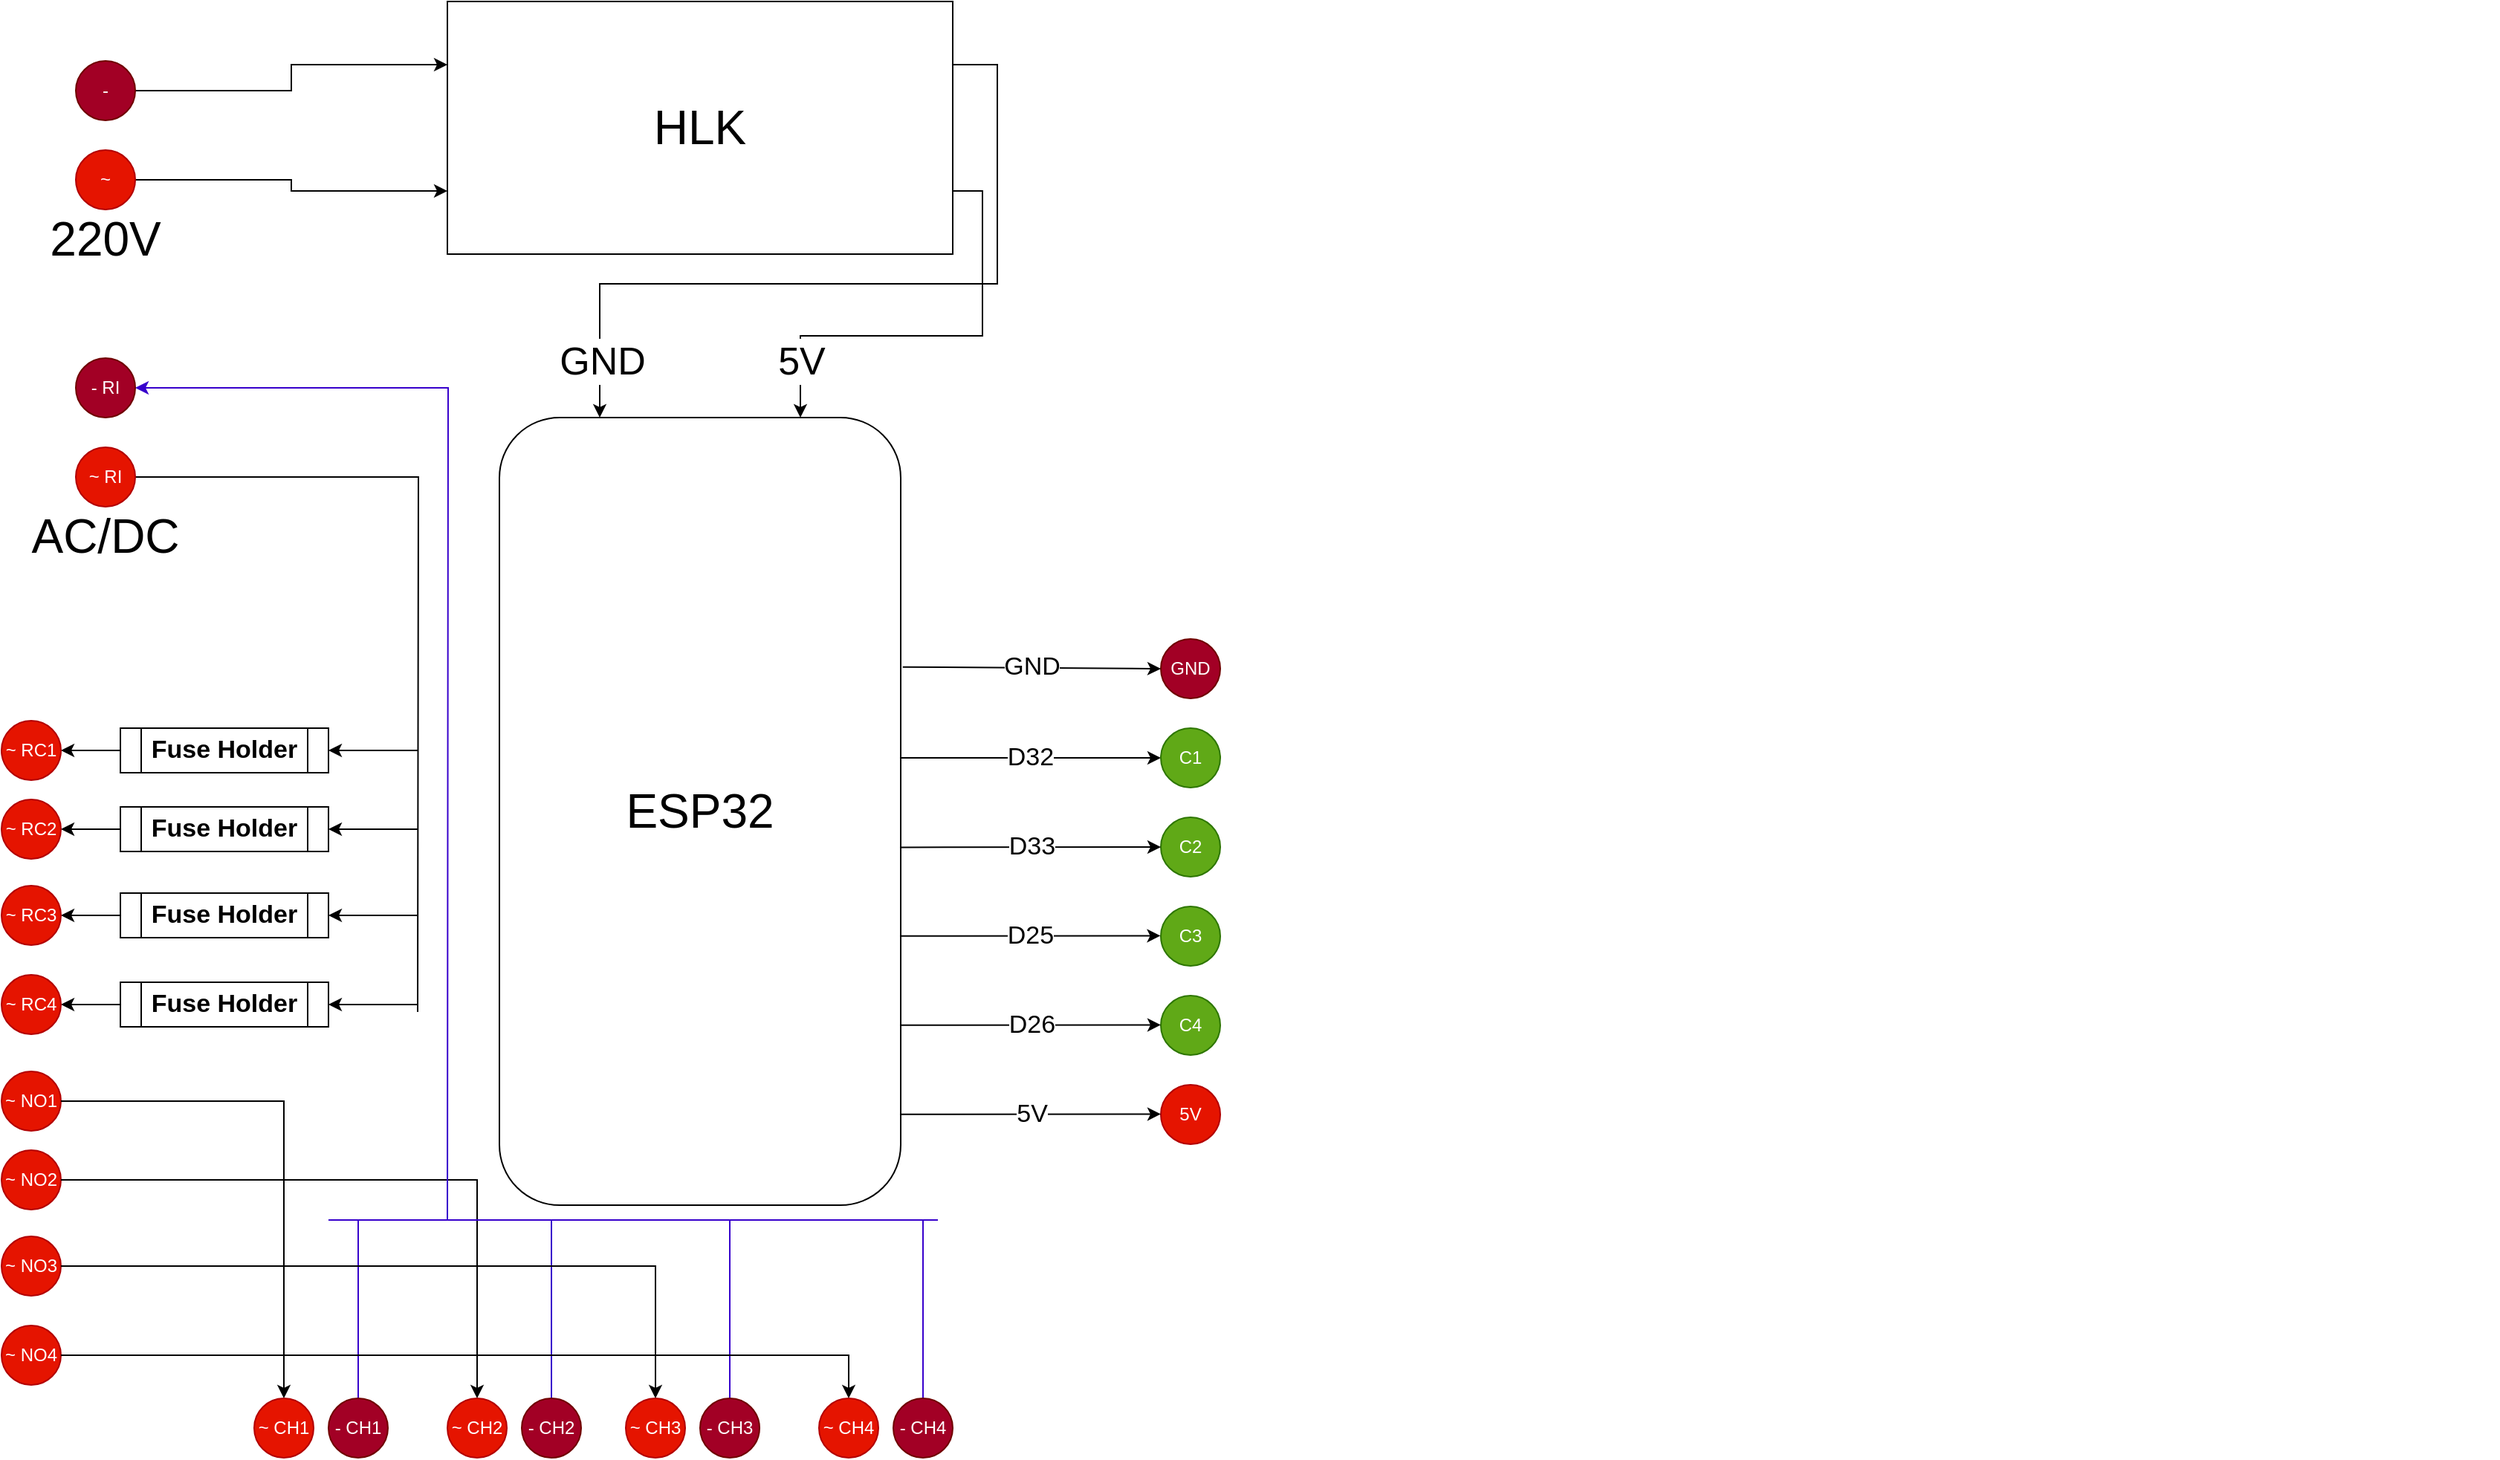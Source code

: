 <mxfile version="14.5.8" type="browser"><diagram id="CR8zGqUts7kMlNtFY5O4" name="Page-1"><mxGraphModel dx="1955" dy="1315" grid="1" gridSize="10" guides="1" tooltips="1" connect="1" arrows="1" fold="1" page="1" pageScale="1" pageWidth="1920" pageHeight="1200" math="0" shadow="0"><root><mxCell id="0"/><mxCell id="1" parent="0"/><mxCell id="PkpOPwhTSosnqQopeR9v-12" value="D32" style="edgeStyle=orthogonalEdgeStyle;rounded=0;orthogonalLoop=1;jettySize=auto;html=1;entryX=0;entryY=0.5;entryDx=0;entryDy=0;fontSize=17;" edge="1" parent="1" target="Ugo03d8oLMbsBbboMRPL-21"><mxGeometry relative="1" as="geometry"><mxPoint x="625" y="529.029" as="sourcePoint"/><Array as="points"><mxPoint x="670" y="529"/><mxPoint x="670" y="529"/></Array></mxGeometry></mxCell><mxCell id="Ugo03d8oLMbsBbboMRPL-1" value="&lt;font style=&quot;font-size: 32px&quot;&gt;ESP32&lt;/font&gt;" style="rounded=1;whiteSpace=wrap;html=1;" parent="1" vertex="1"><mxGeometry x="355" y="300" width="270" height="530" as="geometry"/></mxCell><mxCell id="Ugo03d8oLMbsBbboMRPL-6" style="edgeStyle=orthogonalEdgeStyle;rounded=0;orthogonalLoop=1;jettySize=auto;html=1;entryX=0;entryY=0.25;entryDx=0;entryDy=0;" parent="1" source="Ugo03d8oLMbsBbboMRPL-2" target="Ugo03d8oLMbsBbboMRPL-4" edge="1"><mxGeometry relative="1" as="geometry"/></mxCell><mxCell id="Ugo03d8oLMbsBbboMRPL-2" value="-" style="ellipse;whiteSpace=wrap;html=1;aspect=fixed;fillColor=#a20025;strokeColor=#6F0000;fontColor=#ffffff;" parent="1" vertex="1"><mxGeometry x="70" y="60" width="40" height="40" as="geometry"/></mxCell><mxCell id="Ugo03d8oLMbsBbboMRPL-7" style="edgeStyle=orthogonalEdgeStyle;rounded=0;orthogonalLoop=1;jettySize=auto;html=1;entryX=0;entryY=0.75;entryDx=0;entryDy=0;" parent="1" source="Ugo03d8oLMbsBbboMRPL-3" target="Ugo03d8oLMbsBbboMRPL-4" edge="1"><mxGeometry relative="1" as="geometry"/></mxCell><mxCell id="Ugo03d8oLMbsBbboMRPL-3" value="~" style="ellipse;whiteSpace=wrap;html=1;aspect=fixed;fillColor=#e51400;strokeColor=#B20000;fontColor=#ffffff;" parent="1" vertex="1"><mxGeometry x="70" y="120" width="40" height="40" as="geometry"/></mxCell><mxCell id="Ugo03d8oLMbsBbboMRPL-11" style="edgeStyle=orthogonalEdgeStyle;rounded=0;orthogonalLoop=1;jettySize=auto;html=1;exitX=1;exitY=0.25;exitDx=0;exitDy=0;entryX=0.25;entryY=0;entryDx=0;entryDy=0;" parent="1" source="Ugo03d8oLMbsBbboMRPL-4" target="Ugo03d8oLMbsBbboMRPL-1" edge="1"><mxGeometry relative="1" as="geometry"><mxPoint x="490" y="230" as="targetPoint"/><Array as="points"><mxPoint x="690" y="62"/><mxPoint x="690" y="210"/><mxPoint x="423" y="210"/></Array></mxGeometry></mxCell><mxCell id="Ugo03d8oLMbsBbboMRPL-13" value="GND" style="edgeLabel;html=1;align=center;verticalAlign=middle;resizable=0;points=[];fontSize=26;" parent="Ugo03d8oLMbsBbboMRPL-11" vertex="1" connectable="0"><mxGeometry x="0.858" y="1" relative="1" as="geometry"><mxPoint as="offset"/></mxGeometry></mxCell><mxCell id="Ugo03d8oLMbsBbboMRPL-12" style="edgeStyle=orthogonalEdgeStyle;rounded=0;orthogonalLoop=1;jettySize=auto;html=1;exitX=1;exitY=0.75;exitDx=0;exitDy=0;entryX=0.75;entryY=0;entryDx=0;entryDy=0;" parent="1" source="Ugo03d8oLMbsBbboMRPL-4" target="Ugo03d8oLMbsBbboMRPL-1" edge="1"><mxGeometry relative="1" as="geometry"><Array as="points"><mxPoint x="680" y="148"/><mxPoint x="680" y="245"/><mxPoint x="557" y="245"/></Array></mxGeometry></mxCell><mxCell id="Ugo03d8oLMbsBbboMRPL-14" value="&lt;font style=&quot;font-size: 26px&quot;&gt;5V&lt;/font&gt;" style="edgeLabel;html=1;align=center;verticalAlign=middle;resizable=0;points=[];" parent="Ugo03d8oLMbsBbboMRPL-12" vertex="1" connectable="0"><mxGeometry x="0.743" relative="1" as="geometry"><mxPoint as="offset"/></mxGeometry></mxCell><mxCell id="Ugo03d8oLMbsBbboMRPL-4" value="&lt;font style=&quot;font-size: 32px&quot;&gt;HLK&lt;/font&gt;" style="rounded=0;whiteSpace=wrap;html=1;" parent="1" vertex="1"><mxGeometry x="320" y="20" width="340" height="170" as="geometry"/></mxCell><mxCell id="Ugo03d8oLMbsBbboMRPL-5" value="&lt;font style=&quot;font-size: 32px&quot;&gt;220V&lt;/font&gt;" style="text;html=1;strokeColor=none;fillColor=none;align=center;verticalAlign=middle;whiteSpace=wrap;rounded=0;" parent="1" vertex="1"><mxGeometry x="70" y="170" width="40" height="20" as="geometry"/></mxCell><mxCell id="Ugo03d8oLMbsBbboMRPL-15" value="5V" style="ellipse;whiteSpace=wrap;html=1;aspect=fixed;fillColor=#e51400;strokeColor=#B20000;fontColor=#ffffff;" parent="1" vertex="1"><mxGeometry x="800" y="749" width="40" height="40" as="geometry"/></mxCell><mxCell id="Ugo03d8oLMbsBbboMRPL-16" value="GND" style="ellipse;whiteSpace=wrap;html=1;aspect=fixed;fillColor=#a20025;strokeColor=#6F0000;fontColor=#ffffff;" parent="1" vertex="1"><mxGeometry x="800" y="449" width="40" height="40" as="geometry"/></mxCell><mxCell id="Ugo03d8oLMbsBbboMRPL-17" value="C4" style="ellipse;whiteSpace=wrap;html=1;aspect=fixed;fillColor=#60a917;strokeColor=#2D7600;fontColor=#ffffff;" parent="1" vertex="1"><mxGeometry x="800" y="689" width="40" height="40" as="geometry"/></mxCell><mxCell id="Ugo03d8oLMbsBbboMRPL-18" value="C3" style="ellipse;whiteSpace=wrap;html=1;aspect=fixed;fillColor=#60a917;strokeColor=#2D7600;fontColor=#ffffff;" parent="1" vertex="1"><mxGeometry x="800" y="629" width="40" height="40" as="geometry"/></mxCell><mxCell id="Ugo03d8oLMbsBbboMRPL-19" value="C2" style="ellipse;whiteSpace=wrap;html=1;aspect=fixed;fillColor=#60a917;strokeColor=#2D7600;fontColor=#ffffff;" parent="1" vertex="1"><mxGeometry x="800" y="569" width="40" height="40" as="geometry"/></mxCell><mxCell id="Ugo03d8oLMbsBbboMRPL-21" value="C1" style="ellipse;whiteSpace=wrap;html=1;aspect=fixed;fillColor=#60a917;strokeColor=#2D7600;fontColor=#ffffff;" parent="1" vertex="1"><mxGeometry x="800" y="509" width="40" height="40" as="geometry"/></mxCell><mxCell id="PkpOPwhTSosnqQopeR9v-21" style="edgeStyle=orthogonalEdgeStyle;rounded=0;orthogonalLoop=1;jettySize=auto;html=1;fontSize=17;startArrow=classic;startFill=1;endArrow=none;endFill=0;" edge="1" parent="1" source="PkpOPwhTSosnqQopeR9v-9"><mxGeometry relative="1" as="geometry"><mxPoint x="300" y="524" as="targetPoint"/></mxGeometry></mxCell><mxCell id="PkpOPwhTSosnqQopeR9v-9" value="&lt;font style=&quot;font-size: 17px;&quot;&gt;Fuse Holder&lt;/font&gt;" style="shape=process;whiteSpace=wrap;html=1;backgroundOutline=1;fontSize=17;verticalAlign=middle;fontStyle=1" vertex="1" parent="1"><mxGeometry x="100" y="509" width="140" height="30" as="geometry"/></mxCell><mxCell id="PkpOPwhTSosnqQopeR9v-11" value="GND" style="endArrow=classic;html=1;fontSize=17;exitX=1.005;exitY=0.394;exitDx=0;exitDy=0;exitPerimeter=0;entryX=0;entryY=0.5;entryDx=0;entryDy=0;" edge="1" parent="1" target="Ugo03d8oLMbsBbboMRPL-16"><mxGeometry width="50" height="50" relative="1" as="geometry"><mxPoint x="626.35" y="467.82" as="sourcePoint"/><mxPoint x="750" y="409" as="targetPoint"/></mxGeometry></mxCell><mxCell id="PkpOPwhTSosnqQopeR9v-13" value="D33" style="endArrow=classic;html=1;fontSize=17;exitX=1.012;exitY=0.623;exitDx=0;exitDy=0;exitPerimeter=0;entryX=0;entryY=0.5;entryDx=0;entryDy=0;" edge="1" parent="1" target="Ugo03d8oLMbsBbboMRPL-19"><mxGeometry width="50" height="50" relative="1" as="geometry"><mxPoint x="625.24" y="589.19" as="sourcePoint"/><mxPoint x="797" y="588.71" as="targetPoint"/></mxGeometry></mxCell><mxCell id="PkpOPwhTSosnqQopeR9v-14" value="D25" style="endArrow=classic;html=1;fontSize=17;exitX=1.012;exitY=0.623;exitDx=0;exitDy=0;exitPerimeter=0;entryX=0;entryY=0.5;entryDx=0;entryDy=0;" edge="1" parent="1"><mxGeometry width="50" height="50" relative="1" as="geometry"><mxPoint x="625" y="648.9" as="sourcePoint"/><mxPoint x="799.76" y="648.71" as="targetPoint"/></mxGeometry></mxCell><mxCell id="PkpOPwhTSosnqQopeR9v-15" value="D26" style="endArrow=classic;html=1;fontSize=17;exitX=1.012;exitY=0.623;exitDx=0;exitDy=0;exitPerimeter=0;entryX=0;entryY=0.5;entryDx=0;entryDy=0;" edge="1" parent="1"><mxGeometry width="50" height="50" relative="1" as="geometry"><mxPoint x="625.24" y="708.9" as="sourcePoint"/><mxPoint x="800" y="708.71" as="targetPoint"/></mxGeometry></mxCell><mxCell id="PkpOPwhTSosnqQopeR9v-16" value="5V" style="endArrow=classic;html=1;fontSize=17;exitX=1.012;exitY=0.623;exitDx=0;exitDy=0;exitPerimeter=0;entryX=0;entryY=0.5;entryDx=0;entryDy=0;" edge="1" parent="1"><mxGeometry width="50" height="50" relative="1" as="geometry"><mxPoint x="625.24" y="768.9" as="sourcePoint"/><mxPoint x="800" y="768.71" as="targetPoint"/></mxGeometry></mxCell><mxCell id="PkpOPwhTSosnqQopeR9v-22" style="edgeStyle=orthogonalEdgeStyle;rounded=0;orthogonalLoop=1;jettySize=auto;html=1;fontSize=17;endArrow=none;endFill=0;startArrow=classic;startFill=1;" edge="1" parent="1" source="PkpOPwhTSosnqQopeR9v-17"><mxGeometry relative="1" as="geometry"><mxPoint x="300" y="577" as="targetPoint"/></mxGeometry></mxCell><mxCell id="PkpOPwhTSosnqQopeR9v-17" value="&lt;font style=&quot;font-size: 17px;&quot;&gt;Fuse Holder&lt;/font&gt;" style="shape=process;whiteSpace=wrap;html=1;backgroundOutline=1;fontSize=17;verticalAlign=middle;fontStyle=1" vertex="1" parent="1"><mxGeometry x="100" y="562" width="140" height="30" as="geometry"/></mxCell><mxCell id="PkpOPwhTSosnqQopeR9v-23" style="edgeStyle=orthogonalEdgeStyle;rounded=0;orthogonalLoop=1;jettySize=auto;html=1;fontSize=17;endArrow=none;endFill=0;startArrow=classic;startFill=1;" edge="1" parent="1" source="PkpOPwhTSosnqQopeR9v-18"><mxGeometry relative="1" as="geometry"><mxPoint x="300" y="635" as="targetPoint"/></mxGeometry></mxCell><mxCell id="PkpOPwhTSosnqQopeR9v-18" value="&lt;font style=&quot;font-size: 17px;&quot;&gt;Fuse Holder&lt;/font&gt;" style="shape=process;whiteSpace=wrap;html=1;backgroundOutline=1;fontSize=17;verticalAlign=middle;fontStyle=1" vertex="1" parent="1"><mxGeometry x="100" y="620" width="140" height="30" as="geometry"/></mxCell><mxCell id="PkpOPwhTSosnqQopeR9v-24" style="edgeStyle=orthogonalEdgeStyle;rounded=0;orthogonalLoop=1;jettySize=auto;html=1;fontSize=17;endArrow=none;endFill=0;startArrow=classic;startFill=1;" edge="1" parent="1" source="PkpOPwhTSosnqQopeR9v-19"><mxGeometry relative="1" as="geometry"><mxPoint x="300" y="695" as="targetPoint"/></mxGeometry></mxCell><mxCell id="PkpOPwhTSosnqQopeR9v-19" value="&lt;font style=&quot;font-size: 17px;&quot;&gt;Fuse Holder&lt;/font&gt;" style="shape=process;whiteSpace=wrap;html=1;backgroundOutline=1;fontSize=17;verticalAlign=middle;fontStyle=1" vertex="1" parent="1"><mxGeometry x="100" y="680" width="140" height="30" as="geometry"/></mxCell><mxCell id="PkpOPwhTSosnqQopeR9v-30" style="edgeStyle=orthogonalEdgeStyle;rounded=0;orthogonalLoop=1;jettySize=auto;html=1;startArrow=classic;startFill=1;endArrow=none;endFill=0;fontSize=17;" edge="1" parent="1" source="PkpOPwhTSosnqQopeR9v-25" target="PkpOPwhTSosnqQopeR9v-9"><mxGeometry relative="1" as="geometry"/></mxCell><mxCell id="PkpOPwhTSosnqQopeR9v-25" value="~ RC1" style="ellipse;whiteSpace=wrap;html=1;aspect=fixed;fillColor=#e51400;strokeColor=#B20000;fontColor=#ffffff;" vertex="1" parent="1"><mxGeometry x="20" y="504" width="40" height="40" as="geometry"/></mxCell><mxCell id="PkpOPwhTSosnqQopeR9v-31" style="edgeStyle=orthogonalEdgeStyle;rounded=0;orthogonalLoop=1;jettySize=auto;html=1;entryX=0;entryY=0.5;entryDx=0;entryDy=0;startArrow=classic;startFill=1;endArrow=none;endFill=0;fontSize=17;" edge="1" parent="1" source="PkpOPwhTSosnqQopeR9v-26" target="PkpOPwhTSosnqQopeR9v-17"><mxGeometry relative="1" as="geometry"/></mxCell><mxCell id="PkpOPwhTSosnqQopeR9v-26" value="~ RC2" style="ellipse;whiteSpace=wrap;html=1;aspect=fixed;fillColor=#e51400;strokeColor=#B20000;fontColor=#ffffff;" vertex="1" parent="1"><mxGeometry x="20" y="557" width="40" height="40" as="geometry"/></mxCell><mxCell id="PkpOPwhTSosnqQopeR9v-32" style="edgeStyle=orthogonalEdgeStyle;rounded=0;orthogonalLoop=1;jettySize=auto;html=1;entryX=0;entryY=0.5;entryDx=0;entryDy=0;startArrow=classic;startFill=1;endArrow=none;endFill=0;fontSize=17;" edge="1" parent="1" source="PkpOPwhTSosnqQopeR9v-27" target="PkpOPwhTSosnqQopeR9v-18"><mxGeometry relative="1" as="geometry"/></mxCell><mxCell id="PkpOPwhTSosnqQopeR9v-27" value="~ RC3" style="ellipse;whiteSpace=wrap;html=1;aspect=fixed;fillColor=#e51400;strokeColor=#B20000;fontColor=#ffffff;" vertex="1" parent="1"><mxGeometry x="20" y="615" width="40" height="40" as="geometry"/></mxCell><mxCell id="PkpOPwhTSosnqQopeR9v-33" style="edgeStyle=orthogonalEdgeStyle;rounded=0;orthogonalLoop=1;jettySize=auto;html=1;entryX=0;entryY=0.5;entryDx=0;entryDy=0;startArrow=classic;startFill=1;endArrow=none;endFill=0;fontSize=17;" edge="1" parent="1" source="PkpOPwhTSosnqQopeR9v-28" target="PkpOPwhTSosnqQopeR9v-19"><mxGeometry relative="1" as="geometry"/></mxCell><mxCell id="PkpOPwhTSosnqQopeR9v-28" value="~ RC4" style="ellipse;whiteSpace=wrap;html=1;aspect=fixed;fillColor=#e51400;strokeColor=#B20000;fontColor=#ffffff;" vertex="1" parent="1"><mxGeometry x="20" y="675" width="40" height="40" as="geometry"/></mxCell><mxCell id="PkpOPwhTSosnqQopeR9v-39" value="~ NO1" style="ellipse;whiteSpace=wrap;html=1;aspect=fixed;fillColor=#e51400;strokeColor=#B20000;fontColor=#ffffff;" vertex="1" parent="1"><mxGeometry x="20" y="740" width="40" height="40" as="geometry"/></mxCell><mxCell id="PkpOPwhTSosnqQopeR9v-41" value="~ NO2" style="ellipse;whiteSpace=wrap;html=1;aspect=fixed;fillColor=#e51400;strokeColor=#B20000;fontColor=#ffffff;" vertex="1" parent="1"><mxGeometry x="20" y="793" width="40" height="40" as="geometry"/></mxCell><mxCell id="PkpOPwhTSosnqQopeR9v-43" value="~ NO3" style="ellipse;whiteSpace=wrap;html=1;aspect=fixed;fillColor=#e51400;strokeColor=#B20000;fontColor=#ffffff;" vertex="1" parent="1"><mxGeometry x="20" y="851" width="40" height="40" as="geometry"/></mxCell><mxCell id="PkpOPwhTSosnqQopeR9v-45" value="~ NO4" style="ellipse;whiteSpace=wrap;html=1;aspect=fixed;fillColor=#e51400;strokeColor=#B20000;fontColor=#ffffff;" vertex="1" parent="1"><mxGeometry x="20" y="911" width="40" height="40" as="geometry"/></mxCell><mxCell id="PkpOPwhTSosnqQopeR9v-55" style="edgeStyle=orthogonalEdgeStyle;rounded=0;orthogonalLoop=1;jettySize=auto;html=1;entryX=1;entryY=0.5;entryDx=0;entryDy=0;startArrow=classic;startFill=1;endArrow=none;endFill=0;fontSize=17;" edge="1" parent="1" source="PkpOPwhTSosnqQopeR9v-46" target="PkpOPwhTSosnqQopeR9v-39"><mxGeometry relative="1" as="geometry"><Array as="points"><mxPoint x="210" y="760"/></Array></mxGeometry></mxCell><mxCell id="PkpOPwhTSosnqQopeR9v-46" value="~ CH1" style="ellipse;whiteSpace=wrap;html=1;aspect=fixed;fillColor=#e51400;strokeColor=#B20000;fontColor=#ffffff;" vertex="1" parent="1"><mxGeometry x="190" y="960" width="40" height="40" as="geometry"/></mxCell><mxCell id="PkpOPwhTSosnqQopeR9v-70" style="edgeStyle=orthogonalEdgeStyle;rounded=0;orthogonalLoop=1;jettySize=auto;html=1;exitX=0.5;exitY=0;exitDx=0;exitDy=0;startArrow=none;startFill=0;endArrow=none;endFill=0;fontSize=17;fillColor=#6a00ff;strokeColor=#3700CC;" edge="1" parent="1" source="PkpOPwhTSosnqQopeR9v-47"><mxGeometry relative="1" as="geometry"><mxPoint x="260" y="840" as="targetPoint"/></mxGeometry></mxCell><mxCell id="PkpOPwhTSosnqQopeR9v-47" value="- CH1" style="ellipse;whiteSpace=wrap;html=1;aspect=fixed;fillColor=#a20025;strokeColor=#6F0000;fontColor=#ffffff;" vertex="1" parent="1"><mxGeometry x="240" y="960" width="40" height="40" as="geometry"/></mxCell><mxCell id="PkpOPwhTSosnqQopeR9v-57" style="edgeStyle=orthogonalEdgeStyle;rounded=0;orthogonalLoop=1;jettySize=auto;html=1;entryX=1;entryY=0.5;entryDx=0;entryDy=0;startArrow=classic;startFill=1;endArrow=none;endFill=0;fontSize=17;" edge="1" parent="1" source="PkpOPwhTSosnqQopeR9v-48" target="PkpOPwhTSosnqQopeR9v-41"><mxGeometry relative="1" as="geometry"><Array as="points"><mxPoint x="340" y="813"/></Array></mxGeometry></mxCell><mxCell id="PkpOPwhTSosnqQopeR9v-48" value="~ CH2" style="ellipse;whiteSpace=wrap;html=1;aspect=fixed;fillColor=#e51400;strokeColor=#B20000;fontColor=#ffffff;" vertex="1" parent="1"><mxGeometry x="320" y="960" width="40" height="40" as="geometry"/></mxCell><mxCell id="PkpOPwhTSosnqQopeR9v-71" style="edgeStyle=orthogonalEdgeStyle;rounded=0;orthogonalLoop=1;jettySize=auto;html=1;startArrow=none;startFill=0;endArrow=none;endFill=0;fontSize=17;fillColor=#6a00ff;strokeColor=#3700CC;" edge="1" parent="1" source="PkpOPwhTSosnqQopeR9v-49"><mxGeometry relative="1" as="geometry"><mxPoint x="390" y="840" as="targetPoint"/></mxGeometry></mxCell><mxCell id="PkpOPwhTSosnqQopeR9v-49" value="- CH2" style="ellipse;whiteSpace=wrap;html=1;aspect=fixed;fillColor=#a20025;strokeColor=#6F0000;fontColor=#ffffff;" vertex="1" parent="1"><mxGeometry x="370" y="960" width="40" height="40" as="geometry"/></mxCell><mxCell id="PkpOPwhTSosnqQopeR9v-58" style="edgeStyle=orthogonalEdgeStyle;rounded=0;orthogonalLoop=1;jettySize=auto;html=1;entryX=1;entryY=0.5;entryDx=0;entryDy=0;startArrow=classic;startFill=1;endArrow=none;endFill=0;fontSize=17;" edge="1" parent="1" source="PkpOPwhTSosnqQopeR9v-50" target="PkpOPwhTSosnqQopeR9v-43"><mxGeometry relative="1" as="geometry"><Array as="points"><mxPoint x="460" y="871"/></Array></mxGeometry></mxCell><mxCell id="PkpOPwhTSosnqQopeR9v-50" value="~ CH3" style="ellipse;whiteSpace=wrap;html=1;aspect=fixed;fillColor=#e51400;strokeColor=#B20000;fontColor=#ffffff;" vertex="1" parent="1"><mxGeometry x="440" y="960" width="40" height="40" as="geometry"/></mxCell><mxCell id="PkpOPwhTSosnqQopeR9v-72" style="edgeStyle=orthogonalEdgeStyle;rounded=0;orthogonalLoop=1;jettySize=auto;html=1;startArrow=none;startFill=0;endArrow=none;endFill=0;fontSize=17;fillColor=#6a00ff;strokeColor=#3700CC;" edge="1" parent="1" source="PkpOPwhTSosnqQopeR9v-51"><mxGeometry relative="1" as="geometry"><mxPoint x="510" y="840" as="targetPoint"/></mxGeometry></mxCell><mxCell id="PkpOPwhTSosnqQopeR9v-51" value="- CH3" style="ellipse;whiteSpace=wrap;html=1;aspect=fixed;fillColor=#a20025;strokeColor=#6F0000;fontColor=#ffffff;" vertex="1" parent="1"><mxGeometry x="490" y="960" width="40" height="40" as="geometry"/></mxCell><mxCell id="PkpOPwhTSosnqQopeR9v-59" style="edgeStyle=orthogonalEdgeStyle;rounded=0;orthogonalLoop=1;jettySize=auto;html=1;entryX=1;entryY=0.5;entryDx=0;entryDy=0;startArrow=classic;startFill=1;endArrow=none;endFill=0;fontSize=17;" edge="1" parent="1" source="PkpOPwhTSosnqQopeR9v-52" target="PkpOPwhTSosnqQopeR9v-45"><mxGeometry relative="1" as="geometry"><Array as="points"><mxPoint x="590" y="931"/></Array></mxGeometry></mxCell><mxCell id="PkpOPwhTSosnqQopeR9v-52" value="~ CH4" style="ellipse;whiteSpace=wrap;html=1;aspect=fixed;fillColor=#e51400;strokeColor=#B20000;fontColor=#ffffff;" vertex="1" parent="1"><mxGeometry x="570" y="960" width="40" height="40" as="geometry"/></mxCell><mxCell id="PkpOPwhTSosnqQopeR9v-73" style="edgeStyle=orthogonalEdgeStyle;rounded=0;orthogonalLoop=1;jettySize=auto;html=1;startArrow=none;startFill=0;endArrow=none;endFill=0;fontSize=17;fillColor=#6a00ff;strokeColor=#3700CC;" edge="1" parent="1" source="PkpOPwhTSosnqQopeR9v-53"><mxGeometry relative="1" as="geometry"><mxPoint x="640" y="840" as="targetPoint"/></mxGeometry></mxCell><mxCell id="PkpOPwhTSosnqQopeR9v-53" value="- CH4" style="ellipse;whiteSpace=wrap;html=1;aspect=fixed;fillColor=#a20025;strokeColor=#6F0000;fontColor=#ffffff;" vertex="1" parent="1"><mxGeometry x="620" y="960" width="40" height="40" as="geometry"/></mxCell><mxCell id="PkpOPwhTSosnqQopeR9v-64" style="edgeStyle=orthogonalEdgeStyle;rounded=0;orthogonalLoop=1;jettySize=auto;html=1;startArrow=classic;startFill=1;endArrow=none;endFill=0;fontSize=17;fillColor=#6a00ff;strokeColor=#3700CC;" edge="1" parent="1" source="PkpOPwhTSosnqQopeR9v-60"><mxGeometry relative="1" as="geometry"><mxPoint x="320" y="840" as="targetPoint"/></mxGeometry></mxCell><mxCell id="PkpOPwhTSosnqQopeR9v-60" value="- RI" style="ellipse;whiteSpace=wrap;html=1;aspect=fixed;fillColor=#a20025;strokeColor=#6F0000;fontColor=#ffffff;" vertex="1" parent="1"><mxGeometry x="70" y="260" width="40" height="40" as="geometry"/></mxCell><mxCell id="PkpOPwhTSosnqQopeR9v-62" style="edgeStyle=orthogonalEdgeStyle;rounded=0;orthogonalLoop=1;jettySize=auto;html=1;startArrow=none;startFill=0;endArrow=none;endFill=0;fontSize=17;" edge="1" parent="1" source="PkpOPwhTSosnqQopeR9v-61"><mxGeometry relative="1" as="geometry"><mxPoint x="300" y="700" as="targetPoint"/></mxGeometry></mxCell><mxCell id="PkpOPwhTSosnqQopeR9v-61" value="~ RI" style="ellipse;whiteSpace=wrap;html=1;aspect=fixed;fillColor=#e51400;strokeColor=#B20000;fontColor=#ffffff;" vertex="1" parent="1"><mxGeometry x="70" y="320" width="40" height="40" as="geometry"/></mxCell><mxCell id="PkpOPwhTSosnqQopeR9v-69" value="" style="endArrow=none;html=1;fontSize=17;fillColor=#6a00ff;strokeColor=#3700CC;" edge="1" parent="1"><mxGeometry width="50" height="50" relative="1" as="geometry"><mxPoint x="240" y="840" as="sourcePoint"/><mxPoint x="650" y="840" as="targetPoint"/></mxGeometry></mxCell><mxCell id="PkpOPwhTSosnqQopeR9v-74" value="&lt;font style=&quot;font-size: 32px&quot;&gt;AC/DC&lt;/font&gt;" style="text;html=1;strokeColor=none;fillColor=none;align=center;verticalAlign=middle;whiteSpace=wrap;rounded=0;" vertex="1" parent="1"><mxGeometry x="70" y="370" width="40" height="20" as="geometry"/></mxCell><mxCell id="PkpOPwhTSosnqQopeR9v-75" value="&lt;font style=&quot;font-size: 32px&quot;&gt;&lt;br&gt;&lt;/font&gt;" style="text;html=1;strokeColor=none;fillColor=none;align=left;verticalAlign=middle;whiteSpace=wrap;rounded=0;fontSize=17;" vertex="1" parent="1"><mxGeometry x="1090" y="95" width="610" height="20" as="geometry"/></mxCell></root></mxGraphModel></diagram></mxfile>